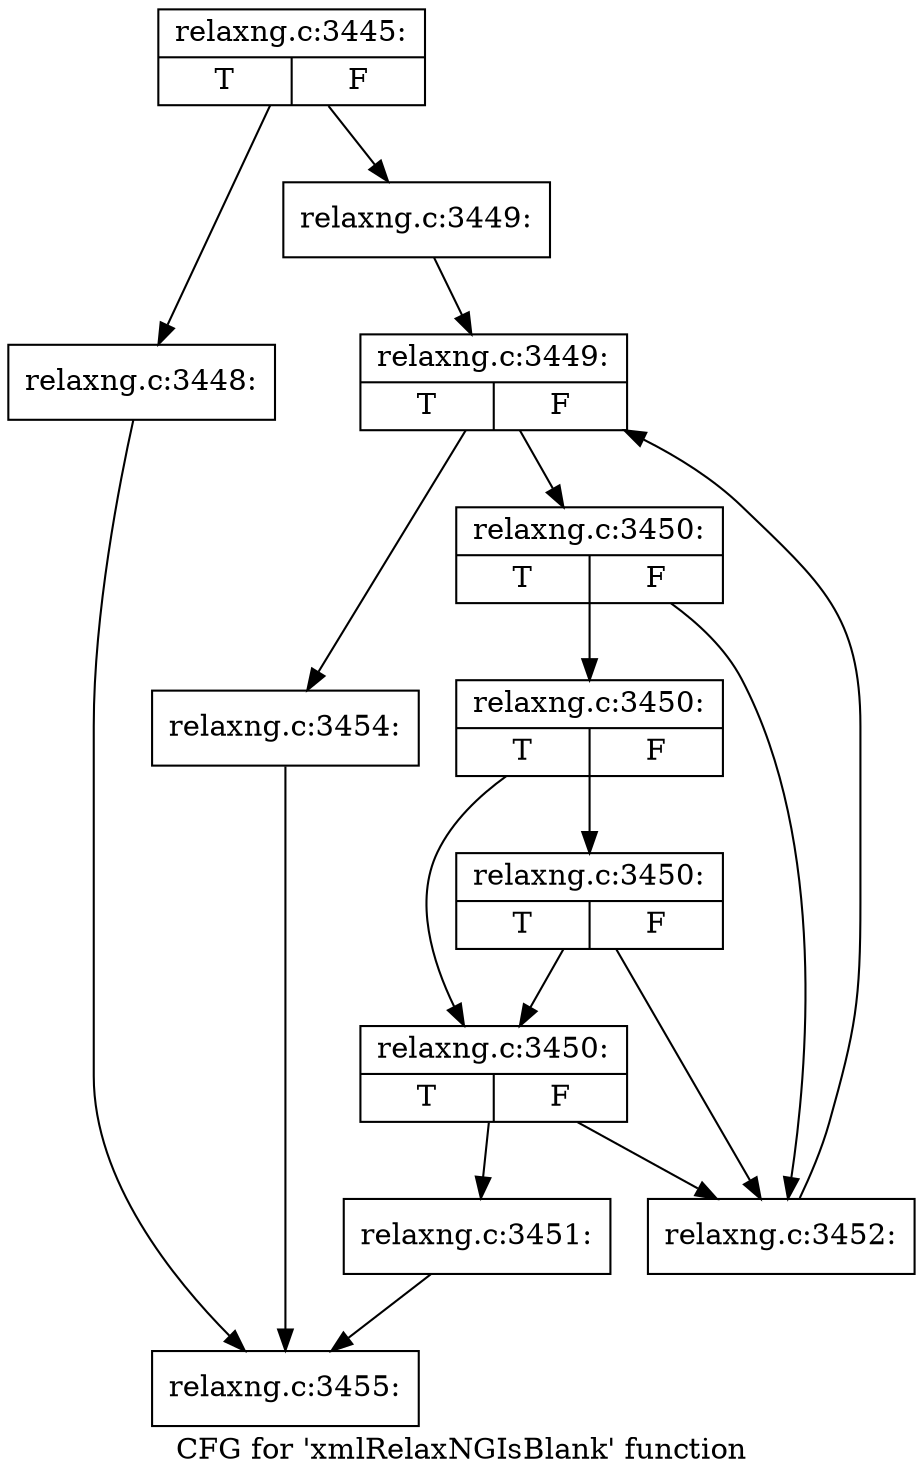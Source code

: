 digraph "CFG for 'xmlRelaxNGIsBlank' function" {
	label="CFG for 'xmlRelaxNGIsBlank' function";

	Node0x3c1c460 [shape=record,label="{relaxng.c:3445:|{<s0>T|<s1>F}}"];
	Node0x3c1c460 -> Node0x3c13350;
	Node0x3c1c460 -> Node0x3c1cb00;
	Node0x3c13350 [shape=record,label="{relaxng.c:3448:}"];
	Node0x3c13350 -> Node0x3c12ed0;
	Node0x3c1cb00 [shape=record,label="{relaxng.c:3449:}"];
	Node0x3c1cb00 -> Node0x3c1cef0;
	Node0x3c1cef0 [shape=record,label="{relaxng.c:3449:|{<s0>T|<s1>F}}"];
	Node0x3c1cef0 -> Node0x3c18b70;
	Node0x3c1cef0 -> Node0x3c188e0;
	Node0x3c18b70 [shape=record,label="{relaxng.c:3450:|{<s0>T|<s1>F}}"];
	Node0x3c18b70 -> Node0x3c1da00;
	Node0x3c18b70 -> Node0x3c1dad0;
	Node0x3c1dad0 [shape=record,label="{relaxng.c:3450:|{<s0>T|<s1>F}}"];
	Node0x3c1dad0 -> Node0x3c1dcd0;
	Node0x3c1dad0 -> Node0x3c1da50;
	Node0x3c1dcd0 [shape=record,label="{relaxng.c:3450:|{<s0>T|<s1>F}}"];
	Node0x3c1dcd0 -> Node0x3c1da00;
	Node0x3c1dcd0 -> Node0x3c1da50;
	Node0x3c1da50 [shape=record,label="{relaxng.c:3450:|{<s0>T|<s1>F}}"];
	Node0x3c1da50 -> Node0x3c1da00;
	Node0x3c1da50 -> Node0x3c1d9b0;
	Node0x3c1d9b0 [shape=record,label="{relaxng.c:3451:}"];
	Node0x3c1d9b0 -> Node0x3c12ed0;
	Node0x3c1da00 [shape=record,label="{relaxng.c:3452:}"];
	Node0x3c1da00 -> Node0x3c1cef0;
	Node0x3c188e0 [shape=record,label="{relaxng.c:3454:}"];
	Node0x3c188e0 -> Node0x3c12ed0;
	Node0x3c12ed0 [shape=record,label="{relaxng.c:3455:}"];
}
